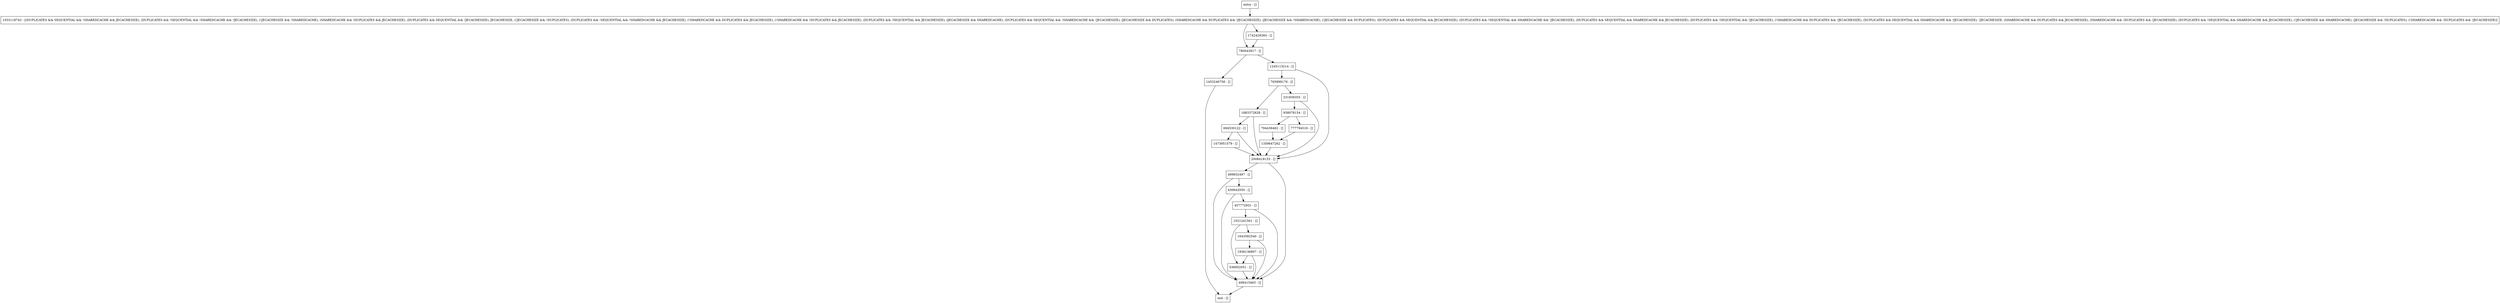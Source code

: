 digraph redoUtilizationInfo {
node [shape=record];
780043917 [label="780043917 - []"];
938078154 [label="938078154 - []"];
765899176 [label="765899176 - []"];
499652497 [label="499652497 - []"];
1021241561 [label="1021241561 - []"];
1936136807 [label="1936136807 - []"];
536952051 [label="536952051 - []"];
408415463 [label="408415463 - []"];
1742429393 [label="1742429393 - []"];
1473951579 [label="1473951579 - []"];
1033118743 [label="1033118743 - [(DUPLICATES && SEQUENTIAL && !SHAREDCACHE && JECACHESIZE), (DUPLICATES && !SEQUENTIAL && !SHAREDCACHE && !JECACHESIZE), (!JECACHESIZE && !SHAREDCACHE), (SHAREDCACHE && !DUPLICATES && JECACHESIZE), (DUPLICATES && SEQUENTIAL && !JECACHESIZE), JECACHESIZE, (!JECACHESIZE && !DUPLICATES), (DUPLICATES && !SEQUENTIAL && !SHAREDCACHE && JECACHESIZE), (!SHAREDCACHE && DUPLICATES && JECACHESIZE), (!SHAREDCACHE && !DUPLICATES && JECACHESIZE), (DUPLICATES && !SEQUENTIAL && JECACHESIZE), (JECACHESIZE && SHAREDCACHE), (DUPLICATES && SEQUENTIAL && !SHAREDCACHE && !JECACHESIZE), (JECACHESIZE && DUPLICATES), (SHAREDCACHE && DUPLICATES && !JECACHESIZE), (JECACHESIZE && !SHAREDCACHE), (!JECACHESIZE && DUPLICATES), (DUPLICATES && SEQUENTIAL && JECACHESIZE), (DUPLICATES && !SEQUENTIAL && SHAREDCACHE && !JECACHESIZE), (DUPLICATES && SEQUENTIAL && SHAREDCACHE && JECACHESIZE), (DUPLICATES && !SEQUENTIAL && !JECACHESIZE), (!SHAREDCACHE && DUPLICATES && !JECACHESIZE), (DUPLICATES && SEQUENTIAL && SHAREDCACHE && !JECACHESIZE), !JECACHESIZE, (SHAREDCACHE && DUPLICATES && JECACHESIZE), (SHAREDCACHE && !DUPLICATES && !JECACHESIZE), (DUPLICATES && !SEQUENTIAL && SHAREDCACHE && JECACHESIZE), (!JECACHESIZE && SHAREDCACHE), (JECACHESIZE && !DUPLICATES), (!SHAREDCACHE && !DUPLICATES && !JECACHESIZE)]"];
694530122 [label="694530122 - []"];
1453246758 [label="1453246758 - []"];
1883372828 [label="1883372828 - []"];
231836355 [label="231836355 - []"];
430642050 [label="430642050 - []"];
457772931 [label="457772931 - []"];
2008419133 [label="2008419133 - []"];
1643582540 [label="1643582540 - []"];
entry [label="entry - []"];
exit [label="exit - []"];
794436462 [label="794436462 - []"];
1359647262 [label="1359647262 - []"];
777794516 [label="777794516 - []"];
1245113214 [label="1245113214 - []"];
entry;
exit;
780043917 -> 1453246758;
780043917 -> 1245113214;
938078154 -> 794436462;
938078154 -> 777794516;
765899176 -> 231836355;
765899176 -> 1883372828;
499652497 -> 408415463;
499652497 -> 430642050;
1021241561 -> 1643582540;
1021241561 -> 536952051;
1936136807 -> 536952051;
1936136807 -> 408415463;
536952051 -> 408415463;
408415463 -> exit;
1742429393 -> 780043917;
1473951579 -> 2008419133;
1033118743 -> 780043917;
1033118743 -> 1742429393;
694530122 -> 2008419133;
694530122 -> 1473951579;
1453246758 -> exit;
1883372828 -> 2008419133;
1883372828 -> 694530122;
231836355 -> 2008419133;
231836355 -> 938078154;
430642050 -> 408415463;
430642050 -> 457772931;
457772931 -> 408415463;
457772931 -> 1021241561;
2008419133 -> 408415463;
2008419133 -> 499652497;
1643582540 -> 408415463;
1643582540 -> 1936136807;
entry -> 1033118743;
794436462 -> 1359647262;
1359647262 -> 2008419133;
777794516 -> 1359647262;
1245113214 -> 2008419133;
1245113214 -> 765899176;
}
